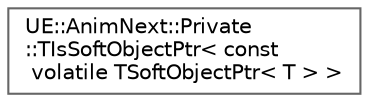 digraph "Graphical Class Hierarchy"
{
 // INTERACTIVE_SVG=YES
 // LATEX_PDF_SIZE
  bgcolor="transparent";
  edge [fontname=Helvetica,fontsize=10,labelfontname=Helvetica,labelfontsize=10];
  node [fontname=Helvetica,fontsize=10,shape=box,height=0.2,width=0.4];
  rankdir="LR";
  Node0 [id="Node000000",label="UE::AnimNext::Private\l::TIsSoftObjectPtr\< const\l volatile TSoftObjectPtr\< T \> \>",height=0.2,width=0.4,color="grey40", fillcolor="white", style="filled",URL="$d6/d3c/structUE_1_1AnimNext_1_1Private_1_1TIsSoftObjectPtr_3_01const_01volatile_01TSoftObjectPtr_3_01T_01_4_01_4.html",tooltip=" "];
}
